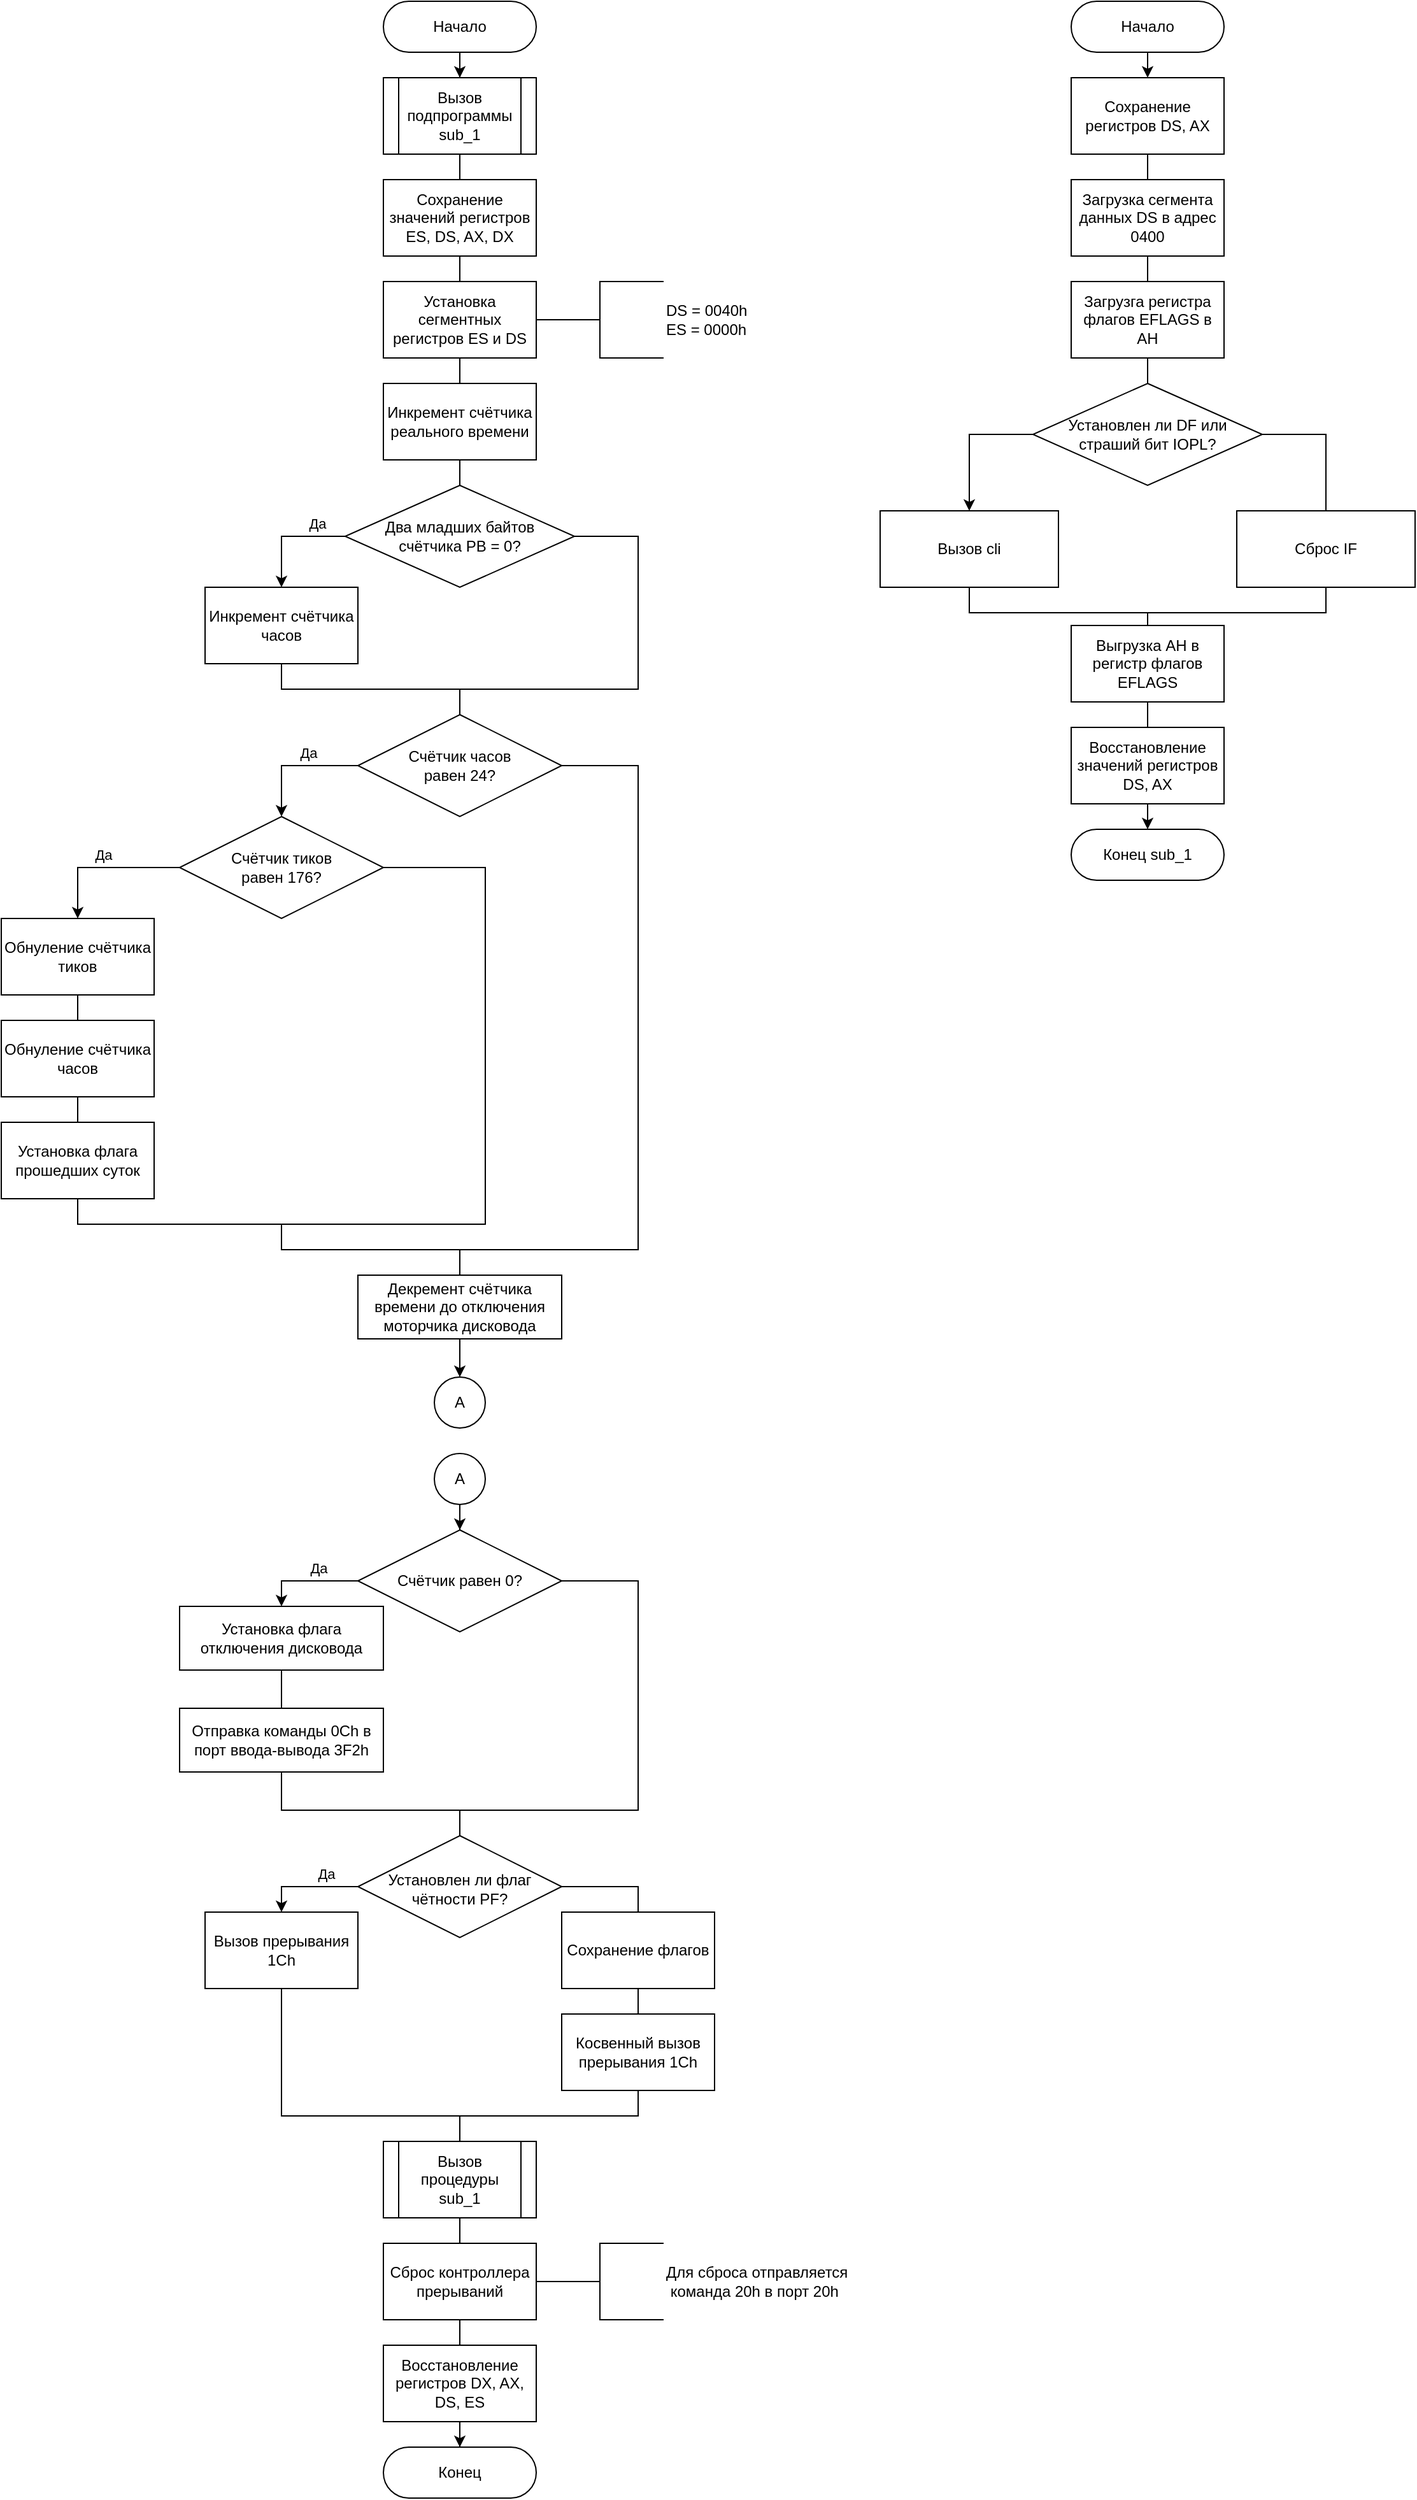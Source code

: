 <mxfile version="14.9.6" type="device"><diagram id="lMhUcMGlpqa27tlgDJSO" name="Страница 1"><mxGraphModel dx="1205" dy="696" grid="1" gridSize="10" guides="1" tooltips="1" connect="1" arrows="1" fold="1" page="1" pageScale="1" pageWidth="2000" pageHeight="7500" math="0" shadow="0"><root><mxCell id="0"/><mxCell id="1" parent="0"/><mxCell id="zQWVeFDomcDxRoFjvH93-7" style="edgeStyle=orthogonalEdgeStyle;rounded=0;orthogonalLoop=1;jettySize=auto;html=1;entryX=0.5;entryY=0;entryDx=0;entryDy=0;" parent="1" source="zQWVeFDomcDxRoFjvH93-1" target="zQWVeFDomcDxRoFjvH93-6" edge="1"><mxGeometry relative="1" as="geometry"/></mxCell><mxCell id="zQWVeFDomcDxRoFjvH93-1" value="Начало&lt;br&gt;" style="rounded=1;whiteSpace=wrap;html=1;arcSize=50;" parent="1" vertex="1"><mxGeometry x="340" y="40" width="120" height="40" as="geometry"/></mxCell><mxCell id="zQWVeFDomcDxRoFjvH93-5" style="edgeStyle=orthogonalEdgeStyle;rounded=0;orthogonalLoop=1;jettySize=auto;html=1;entryX=0.5;entryY=0;entryDx=0;entryDy=0;endArrow=none;endFill=0;" parent="1" source="zQWVeFDomcDxRoFjvH93-2" target="zQWVeFDomcDxRoFjvH93-4" edge="1"><mxGeometry relative="1" as="geometry"/></mxCell><mxCell id="zQWVeFDomcDxRoFjvH93-2" value="Сохранение значений регистров ES, DS, AX, DX" style="rounded=0;whiteSpace=wrap;html=1;" parent="1" vertex="1"><mxGeometry x="340" y="180" width="120" height="60" as="geometry"/></mxCell><mxCell id="zQWVeFDomcDxRoFjvH93-10" style="edgeStyle=orthogonalEdgeStyle;rounded=0;orthogonalLoop=1;jettySize=auto;html=1;entryX=0.5;entryY=0;entryDx=0;entryDy=0;endArrow=none;endFill=0;" parent="1" source="zQWVeFDomcDxRoFjvH93-4" target="zQWVeFDomcDxRoFjvH93-9" edge="1"><mxGeometry relative="1" as="geometry"/></mxCell><mxCell id="zQWVeFDomcDxRoFjvH93-4" value="Установка сегментных регистров ES и DS" style="rounded=0;whiteSpace=wrap;html=1;" parent="1" vertex="1"><mxGeometry x="340" y="260" width="120" height="60" as="geometry"/></mxCell><mxCell id="zQWVeFDomcDxRoFjvH93-8" style="edgeStyle=orthogonalEdgeStyle;rounded=0;orthogonalLoop=1;jettySize=auto;html=1;entryX=0.5;entryY=0;entryDx=0;entryDy=0;endArrow=none;endFill=0;" parent="1" source="zQWVeFDomcDxRoFjvH93-6" target="zQWVeFDomcDxRoFjvH93-2" edge="1"><mxGeometry relative="1" as="geometry"/></mxCell><mxCell id="zQWVeFDomcDxRoFjvH93-6" value="Вызов подпрограммы sub_1" style="shape=process;whiteSpace=wrap;html=1;backgroundOutline=1;" parent="1" vertex="1"><mxGeometry x="340" y="100" width="120" height="60" as="geometry"/></mxCell><mxCell id="zQWVeFDomcDxRoFjvH93-12" style="edgeStyle=orthogonalEdgeStyle;rounded=0;orthogonalLoop=1;jettySize=auto;html=1;entryX=0.5;entryY=0;entryDx=0;entryDy=0;endArrow=none;endFill=0;" parent="1" source="zQWVeFDomcDxRoFjvH93-9" target="zQWVeFDomcDxRoFjvH93-11" edge="1"><mxGeometry relative="1" as="geometry"/></mxCell><mxCell id="zQWVeFDomcDxRoFjvH93-9" value="Инкремент счётчика реального времени" style="rounded=0;whiteSpace=wrap;html=1;" parent="1" vertex="1"><mxGeometry x="340" y="340" width="120" height="60" as="geometry"/></mxCell><mxCell id="zQWVeFDomcDxRoFjvH93-14" style="edgeStyle=orthogonalEdgeStyle;rounded=0;orthogonalLoop=1;jettySize=auto;html=1;entryX=0.5;entryY=0;entryDx=0;entryDy=0;" parent="1" source="zQWVeFDomcDxRoFjvH93-11" target="zQWVeFDomcDxRoFjvH93-13" edge="1"><mxGeometry relative="1" as="geometry"><Array as="points"><mxPoint x="260" y="460"/></Array></mxGeometry></mxCell><mxCell id="zQWVeFDomcDxRoFjvH93-18" value="Да" style="edgeLabel;html=1;align=center;verticalAlign=middle;resizable=0;points=[];" parent="zQWVeFDomcDxRoFjvH93-14" vertex="1" connectable="0"><mxGeometry x="-0.158" y="1" relative="1" as="geometry"><mxPoint x="16" y="-11" as="offset"/></mxGeometry></mxCell><mxCell id="zQWVeFDomcDxRoFjvH93-16" style="edgeStyle=orthogonalEdgeStyle;rounded=0;orthogonalLoop=1;jettySize=auto;html=1;entryX=0.5;entryY=0;entryDx=0;entryDy=0;endArrow=none;endFill=0;" parent="1" source="zQWVeFDomcDxRoFjvH93-11" target="zQWVeFDomcDxRoFjvH93-15" edge="1"><mxGeometry relative="1" as="geometry"><Array as="points"><mxPoint x="540" y="460"/><mxPoint x="540" y="580"/><mxPoint x="400" y="580"/></Array></mxGeometry></mxCell><mxCell id="zQWVeFDomcDxRoFjvH93-11" value="Два младших байтов счётчика PB = 0?" style="rhombus;whiteSpace=wrap;html=1;spacing=4;spacingLeft=4;spacingRight=4;" parent="1" vertex="1"><mxGeometry x="310" y="420" width="180" height="80" as="geometry"/></mxCell><mxCell id="zQWVeFDomcDxRoFjvH93-17" style="edgeStyle=orthogonalEdgeStyle;rounded=0;orthogonalLoop=1;jettySize=auto;html=1;entryX=0.5;entryY=0;entryDx=0;entryDy=0;endArrow=none;endFill=0;" parent="1" source="zQWVeFDomcDxRoFjvH93-13" target="zQWVeFDomcDxRoFjvH93-15" edge="1"><mxGeometry relative="1" as="geometry"><Array as="points"><mxPoint x="260" y="580"/><mxPoint x="400" y="580"/></Array></mxGeometry></mxCell><mxCell id="zQWVeFDomcDxRoFjvH93-13" value="Инкремент счётчика часов" style="rounded=0;whiteSpace=wrap;html=1;" parent="1" vertex="1"><mxGeometry x="200" y="500" width="120" height="60" as="geometry"/></mxCell><mxCell id="NAjjLQFcajy9WhxaA9st-4" style="edgeStyle=orthogonalEdgeStyle;rounded=0;orthogonalLoop=1;jettySize=auto;html=1;entryX=0.5;entryY=0;entryDx=0;entryDy=0;" parent="1" source="zQWVeFDomcDxRoFjvH93-15" target="NAjjLQFcajy9WhxaA9st-2" edge="1"><mxGeometry relative="1" as="geometry"><Array as="points"><mxPoint x="260" y="640"/></Array></mxGeometry></mxCell><mxCell id="NAjjLQFcajy9WhxaA9st-5" value="Да" style="edgeLabel;html=1;align=center;verticalAlign=middle;resizable=0;points=[];" parent="NAjjLQFcajy9WhxaA9st-4" vertex="1" connectable="0"><mxGeometry x="-0.255" y="-2" relative="1" as="geometry"><mxPoint x="-2" y="-8" as="offset"/></mxGeometry></mxCell><mxCell id="NAjjLQFcajy9WhxaA9st-16" style="edgeStyle=orthogonalEdgeStyle;rounded=0;orthogonalLoop=1;jettySize=auto;html=1;entryX=0.5;entryY=0;entryDx=0;entryDy=0;endArrow=none;endFill=0;" parent="1" source="zQWVeFDomcDxRoFjvH93-15" target="NAjjLQFcajy9WhxaA9st-13" edge="1"><mxGeometry relative="1" as="geometry"><Array as="points"><mxPoint x="540" y="640"/><mxPoint x="540" y="1020"/><mxPoint x="400" y="1020"/></Array></mxGeometry></mxCell><mxCell id="zQWVeFDomcDxRoFjvH93-15" value="Счётчик часов&lt;br&gt;равен 24?" style="rhombus;whiteSpace=wrap;html=1;spacing=4;spacingLeft=4;spacingRight=4;" parent="1" vertex="1"><mxGeometry x="320" y="600" width="160" height="80" as="geometry"/></mxCell><mxCell id="NAjjLQFcajy9WhxaA9st-7" style="edgeStyle=orthogonalEdgeStyle;rounded=0;orthogonalLoop=1;jettySize=auto;html=1;entryX=0.5;entryY=0;entryDx=0;entryDy=0;" parent="1" source="NAjjLQFcajy9WhxaA9st-2" target="NAjjLQFcajy9WhxaA9st-6" edge="1"><mxGeometry relative="1" as="geometry"/></mxCell><mxCell id="NAjjLQFcajy9WhxaA9st-9" value="Да" style="edgeLabel;html=1;align=center;verticalAlign=middle;resizable=0;points=[];" parent="NAjjLQFcajy9WhxaA9st-7" vertex="1" connectable="0"><mxGeometry x="-0.522" y="-1" relative="1" as="geometry"><mxPoint x="-32" y="-9" as="offset"/></mxGeometry></mxCell><mxCell id="NAjjLQFcajy9WhxaA9st-15" style="edgeStyle=orthogonalEdgeStyle;rounded=0;orthogonalLoop=1;jettySize=auto;html=1;exitX=1;exitY=0.5;exitDx=0;exitDy=0;entryX=0.5;entryY=0;entryDx=0;entryDy=0;endArrow=none;endFill=0;" parent="1" source="NAjjLQFcajy9WhxaA9st-2" target="NAjjLQFcajy9WhxaA9st-13" edge="1"><mxGeometry relative="1" as="geometry"><Array as="points"><mxPoint x="420" y="720"/><mxPoint x="420" y="1000"/><mxPoint x="260" y="1000"/><mxPoint x="260" y="1020"/><mxPoint x="400" y="1020"/></Array></mxGeometry></mxCell><mxCell id="NAjjLQFcajy9WhxaA9st-2" value="Счётчик тиков&lt;br&gt;равен 176?" style="rhombus;whiteSpace=wrap;html=1;spacing=4;spacingLeft=4;spacingRight=4;" parent="1" vertex="1"><mxGeometry x="180" y="680" width="160" height="80" as="geometry"/></mxCell><mxCell id="NAjjLQFcajy9WhxaA9st-10" style="edgeStyle=orthogonalEdgeStyle;rounded=0;orthogonalLoop=1;jettySize=auto;html=1;exitX=0.5;exitY=1;exitDx=0;exitDy=0;entryX=0.5;entryY=0;entryDx=0;entryDy=0;endArrow=none;endFill=0;" parent="1" source="NAjjLQFcajy9WhxaA9st-6" target="NAjjLQFcajy9WhxaA9st-8" edge="1"><mxGeometry relative="1" as="geometry"/></mxCell><mxCell id="NAjjLQFcajy9WhxaA9st-6" value="Обнуление счётчика тиков" style="rounded=0;whiteSpace=wrap;html=1;" parent="1" vertex="1"><mxGeometry x="40" y="760" width="120" height="60" as="geometry"/></mxCell><mxCell id="NAjjLQFcajy9WhxaA9st-12" style="edgeStyle=orthogonalEdgeStyle;rounded=0;orthogonalLoop=1;jettySize=auto;html=1;entryX=0.5;entryY=0;entryDx=0;entryDy=0;endArrow=none;endFill=0;" parent="1" source="NAjjLQFcajy9WhxaA9st-8" target="NAjjLQFcajy9WhxaA9st-11" edge="1"><mxGeometry relative="1" as="geometry"/></mxCell><mxCell id="NAjjLQFcajy9WhxaA9st-8" value="Обнуление счётчика часов" style="rounded=0;whiteSpace=wrap;html=1;" parent="1" vertex="1"><mxGeometry x="40" y="840" width="120" height="60" as="geometry"/></mxCell><mxCell id="NAjjLQFcajy9WhxaA9st-14" style="edgeStyle=orthogonalEdgeStyle;rounded=0;orthogonalLoop=1;jettySize=auto;html=1;entryX=0.5;entryY=0;entryDx=0;entryDy=0;endArrow=none;endFill=0;" parent="1" source="NAjjLQFcajy9WhxaA9st-11" target="NAjjLQFcajy9WhxaA9st-13" edge="1"><mxGeometry relative="1" as="geometry"><Array as="points"><mxPoint x="100" y="1000"/><mxPoint x="260" y="1000"/><mxPoint x="260" y="1020"/><mxPoint x="400" y="1020"/></Array></mxGeometry></mxCell><mxCell id="NAjjLQFcajy9WhxaA9st-11" value="Установка флага прошедших суток" style="rounded=0;whiteSpace=wrap;html=1;" parent="1" vertex="1"><mxGeometry x="40" y="920" width="120" height="60" as="geometry"/></mxCell><mxCell id="NAjjLQFcajy9WhxaA9st-48" style="edgeStyle=orthogonalEdgeStyle;rounded=0;orthogonalLoop=1;jettySize=auto;html=1;entryX=0.5;entryY=0;entryDx=0;entryDy=0;startArrow=none;startFill=0;endArrow=classic;endFill=1;" parent="1" source="NAjjLQFcajy9WhxaA9st-13" target="NAjjLQFcajy9WhxaA9st-47" edge="1"><mxGeometry relative="1" as="geometry"/></mxCell><mxCell id="NAjjLQFcajy9WhxaA9st-13" value="Декремент счётчика времени до отключения моторчика дисковода" style="rounded=0;whiteSpace=wrap;html=1;" parent="1" vertex="1"><mxGeometry x="320" y="1040" width="160" height="50" as="geometry"/></mxCell><mxCell id="NAjjLQFcajy9WhxaA9st-21" style="edgeStyle=orthogonalEdgeStyle;rounded=0;orthogonalLoop=1;jettySize=auto;html=1;entryX=0.5;entryY=0;entryDx=0;entryDy=0;" parent="1" source="NAjjLQFcajy9WhxaA9st-18" target="NAjjLQFcajy9WhxaA9st-20" edge="1"><mxGeometry relative="1" as="geometry"><Array as="points"><mxPoint x="260" y="1280"/></Array></mxGeometry></mxCell><mxCell id="NAjjLQFcajy9WhxaA9st-22" value="Да" style="edgeLabel;html=1;align=center;verticalAlign=middle;resizable=0;points=[];" parent="NAjjLQFcajy9WhxaA9st-21" vertex="1" connectable="0"><mxGeometry x="-0.168" y="1" relative="1" as="geometry"><mxPoint x="2" y="-11" as="offset"/></mxGeometry></mxCell><mxCell id="NAjjLQFcajy9WhxaA9st-26" style="edgeStyle=orthogonalEdgeStyle;rounded=0;orthogonalLoop=1;jettySize=auto;html=1;exitX=1;exitY=0.5;exitDx=0;exitDy=0;entryX=0.5;entryY=0;entryDx=0;entryDy=0;endArrow=none;endFill=0;" parent="1" source="NAjjLQFcajy9WhxaA9st-18" target="NAjjLQFcajy9WhxaA9st-23" edge="1"><mxGeometry relative="1" as="geometry"><Array as="points"><mxPoint x="540" y="1280"/><mxPoint x="540" y="1460"/><mxPoint x="400" y="1460"/></Array></mxGeometry></mxCell><mxCell id="NAjjLQFcajy9WhxaA9st-18" value="Счётчик равен 0?" style="rhombus;whiteSpace=wrap;html=1;spacing=4;spacingLeft=4;spacingRight=4;" parent="1" vertex="1"><mxGeometry x="320" y="1240" width="160" height="80" as="geometry"/></mxCell><mxCell id="NAjjLQFcajy9WhxaA9st-25" style="edgeStyle=orthogonalEdgeStyle;rounded=0;orthogonalLoop=1;jettySize=auto;html=1;endArrow=none;endFill=0;exitX=0.5;exitY=1;exitDx=0;exitDy=0;" parent="1" source="imDWCU0KJD-NOtxMrGvN-6" target="NAjjLQFcajy9WhxaA9st-23" edge="1"><mxGeometry relative="1" as="geometry"><Array as="points"><mxPoint x="260" y="1460"/><mxPoint x="400" y="1460"/></Array><mxPoint x="260" y="1440" as="sourcePoint"/></mxGeometry></mxCell><mxCell id="imDWCU0KJD-NOtxMrGvN-7" style="edgeStyle=orthogonalEdgeStyle;rounded=0;orthogonalLoop=1;jettySize=auto;html=1;entryX=0.5;entryY=0;entryDx=0;entryDy=0;endArrow=none;endFill=0;" edge="1" parent="1" source="NAjjLQFcajy9WhxaA9st-20" target="imDWCU0KJD-NOtxMrGvN-6"><mxGeometry relative="1" as="geometry"/></mxCell><mxCell id="NAjjLQFcajy9WhxaA9st-20" value="Установка флага отключения дисковода" style="rounded=0;whiteSpace=wrap;html=1;" parent="1" vertex="1"><mxGeometry x="180" y="1300" width="160" height="50" as="geometry"/></mxCell><mxCell id="NAjjLQFcajy9WhxaA9st-30" style="edgeStyle=orthogonalEdgeStyle;rounded=0;orthogonalLoop=1;jettySize=auto;html=1;entryX=0.5;entryY=0;entryDx=0;entryDy=0;" parent="1" source="NAjjLQFcajy9WhxaA9st-23" target="NAjjLQFcajy9WhxaA9st-33" edge="1"><mxGeometry relative="1" as="geometry"><mxPoint x="260" y="1580" as="targetPoint"/><Array as="points"><mxPoint x="260" y="1520"/></Array></mxGeometry></mxCell><mxCell id="NAjjLQFcajy9WhxaA9st-32" value="Да" style="edgeLabel;html=1;align=center;verticalAlign=middle;resizable=0;points=[];" parent="NAjjLQFcajy9WhxaA9st-30" vertex="1" connectable="0"><mxGeometry x="-0.25" y="-4" relative="1" as="geometry"><mxPoint x="5" y="-6" as="offset"/></mxGeometry></mxCell><mxCell id="NAjjLQFcajy9WhxaA9st-31" style="edgeStyle=orthogonalEdgeStyle;rounded=0;orthogonalLoop=1;jettySize=auto;html=1;entryX=0.5;entryY=0;entryDx=0;entryDy=0;endArrow=none;endFill=0;" parent="1" source="NAjjLQFcajy9WhxaA9st-23" target="NAjjLQFcajy9WhxaA9st-29" edge="1"><mxGeometry relative="1" as="geometry"><Array as="points"><mxPoint x="540" y="1520"/></Array></mxGeometry></mxCell><mxCell id="NAjjLQFcajy9WhxaA9st-23" value="Установлен ли флаг чётности PF?" style="rhombus;whiteSpace=wrap;html=1;spacing=4;spacingLeft=4;spacingRight=4;spacingTop=4;" parent="1" vertex="1"><mxGeometry x="320" y="1480" width="160" height="80" as="geometry"/></mxCell><mxCell id="NAjjLQFcajy9WhxaA9st-36" style="edgeStyle=orthogonalEdgeStyle;rounded=0;orthogonalLoop=1;jettySize=auto;html=1;entryX=0.5;entryY=0;entryDx=0;entryDy=0;endArrow=none;endFill=0;" parent="1" target="NAjjLQFcajy9WhxaA9st-34" edge="1"><mxGeometry relative="1" as="geometry"><Array as="points"><mxPoint x="540" y="1700"/><mxPoint x="400" y="1700"/></Array><mxPoint x="540" y="1680" as="sourcePoint"/></mxGeometry></mxCell><mxCell id="imDWCU0KJD-NOtxMrGvN-9" style="edgeStyle=orthogonalEdgeStyle;rounded=0;orthogonalLoop=1;jettySize=auto;html=1;entryX=0.5;entryY=0;entryDx=0;entryDy=0;endArrow=none;endFill=0;" edge="1" parent="1" source="NAjjLQFcajy9WhxaA9st-29" target="imDWCU0KJD-NOtxMrGvN-8"><mxGeometry relative="1" as="geometry"/></mxCell><mxCell id="NAjjLQFcajy9WhxaA9st-29" value="Сохранение флагов" style="rounded=0;whiteSpace=wrap;html=1;" parent="1" vertex="1"><mxGeometry x="480" y="1540" width="120" height="60" as="geometry"/></mxCell><mxCell id="NAjjLQFcajy9WhxaA9st-35" style="edgeStyle=orthogonalEdgeStyle;rounded=0;orthogonalLoop=1;jettySize=auto;html=1;entryX=0.5;entryY=0;entryDx=0;entryDy=0;endArrow=none;endFill=0;" parent="1" source="NAjjLQFcajy9WhxaA9st-33" target="NAjjLQFcajy9WhxaA9st-34" edge="1"><mxGeometry relative="1" as="geometry"><Array as="points"><mxPoint x="260" y="1700"/><mxPoint x="400" y="1700"/></Array></mxGeometry></mxCell><mxCell id="NAjjLQFcajy9WhxaA9st-33" value="Вызов прерывания 1Ch" style="rounded=0;whiteSpace=wrap;html=1;" parent="1" vertex="1"><mxGeometry x="200" y="1540" width="120" height="60" as="geometry"/></mxCell><mxCell id="NAjjLQFcajy9WhxaA9st-39" style="edgeStyle=orthogonalEdgeStyle;rounded=0;orthogonalLoop=1;jettySize=auto;html=1;entryX=0.5;entryY=0;entryDx=0;entryDy=0;endArrow=none;endFill=0;" parent="1" source="NAjjLQFcajy9WhxaA9st-34" target="NAjjLQFcajy9WhxaA9st-37" edge="1"><mxGeometry relative="1" as="geometry"/></mxCell><mxCell id="NAjjLQFcajy9WhxaA9st-34" value="Вызов процедуры sub_1" style="shape=process;whiteSpace=wrap;html=1;backgroundOutline=1;" parent="1" vertex="1"><mxGeometry x="340" y="1720" width="120" height="60" as="geometry"/></mxCell><mxCell id="NAjjLQFcajy9WhxaA9st-40" style="edgeStyle=orthogonalEdgeStyle;rounded=0;orthogonalLoop=1;jettySize=auto;html=1;entryX=0.5;entryY=0;entryDx=0;entryDy=0;endArrow=none;endFill=0;" parent="1" source="NAjjLQFcajy9WhxaA9st-37" target="NAjjLQFcajy9WhxaA9st-38" edge="1"><mxGeometry relative="1" as="geometry"/></mxCell><mxCell id="NAjjLQFcajy9WhxaA9st-37" value="Сброс контроллера прерываний" style="rounded=0;whiteSpace=wrap;html=1;" parent="1" vertex="1"><mxGeometry x="340" y="1800" width="120" height="60" as="geometry"/></mxCell><mxCell id="NAjjLQFcajy9WhxaA9st-43" style="edgeStyle=orthogonalEdgeStyle;rounded=0;orthogonalLoop=1;jettySize=auto;html=1;entryX=0.5;entryY=0;entryDx=0;entryDy=0;startArrow=none;startFill=0;endArrow=classic;endFill=1;" parent="1" source="NAjjLQFcajy9WhxaA9st-38" target="NAjjLQFcajy9WhxaA9st-41" edge="1"><mxGeometry relative="1" as="geometry"/></mxCell><mxCell id="NAjjLQFcajy9WhxaA9st-38" value="Восстановление регистров DX, AX, DS, ES" style="rounded=0;whiteSpace=wrap;html=1;" parent="1" vertex="1"><mxGeometry x="340" y="1880" width="120" height="60" as="geometry"/></mxCell><mxCell id="NAjjLQFcajy9WhxaA9st-41" value="Конец" style="rounded=1;whiteSpace=wrap;html=1;arcSize=50;" parent="1" vertex="1"><mxGeometry x="340" y="1960" width="120" height="40" as="geometry"/></mxCell><mxCell id="NAjjLQFcajy9WhxaA9st-47" value="А" style="ellipse;whiteSpace=wrap;html=1;aspect=fixed;" parent="1" vertex="1"><mxGeometry x="380" y="1120" width="40" height="40" as="geometry"/></mxCell><mxCell id="NAjjLQFcajy9WhxaA9st-50" style="edgeStyle=orthogonalEdgeStyle;rounded=0;orthogonalLoop=1;jettySize=auto;html=1;entryX=0.5;entryY=0;entryDx=0;entryDy=0;startArrow=none;startFill=0;endArrow=classic;endFill=1;" parent="1" source="NAjjLQFcajy9WhxaA9st-49" target="NAjjLQFcajy9WhxaA9st-18" edge="1"><mxGeometry relative="1" as="geometry"/></mxCell><mxCell id="NAjjLQFcajy9WhxaA9st-49" value="А" style="ellipse;whiteSpace=wrap;html=1;aspect=fixed;" parent="1" vertex="1"><mxGeometry x="380" y="1180" width="40" height="40" as="geometry"/></mxCell><mxCell id="NAjjLQFcajy9WhxaA9st-54" style="edgeStyle=orthogonalEdgeStyle;rounded=0;orthogonalLoop=1;jettySize=auto;html=1;exitX=0.5;exitY=1;exitDx=0;exitDy=0;entryX=0.5;entryY=0;entryDx=0;entryDy=0;startArrow=none;startFill=0;endArrow=classic;endFill=1;" parent="1" source="NAjjLQFcajy9WhxaA9st-51" target="NAjjLQFcajy9WhxaA9st-53" edge="1"><mxGeometry relative="1" as="geometry"/></mxCell><mxCell id="NAjjLQFcajy9WhxaA9st-51" value="Начало&lt;br&gt;" style="rounded=1;whiteSpace=wrap;html=1;arcSize=50;" parent="1" vertex="1"><mxGeometry x="880" y="40" width="120" height="40" as="geometry"/></mxCell><mxCell id="imDWCU0KJD-NOtxMrGvN-11" style="edgeStyle=orthogonalEdgeStyle;rounded=0;orthogonalLoop=1;jettySize=auto;html=1;exitX=0.5;exitY=1;exitDx=0;exitDy=0;entryX=0.5;entryY=0;entryDx=0;entryDy=0;endArrow=none;endFill=0;" edge="1" parent="1" source="NAjjLQFcajy9WhxaA9st-53" target="imDWCU0KJD-NOtxMrGvN-10"><mxGeometry relative="1" as="geometry"/></mxCell><mxCell id="NAjjLQFcajy9WhxaA9st-53" value="Сохранение регистров DS, AX" style="rounded=0;whiteSpace=wrap;html=1;" parent="1" vertex="1"><mxGeometry x="880" y="100" width="120" height="60" as="geometry"/></mxCell><mxCell id="NAjjLQFcajy9WhxaA9st-59" style="edgeStyle=orthogonalEdgeStyle;rounded=0;orthogonalLoop=1;jettySize=auto;html=1;exitX=0.5;exitY=1;exitDx=0;exitDy=0;entryX=0.5;entryY=0;entryDx=0;entryDy=0;startArrow=none;startFill=0;endArrow=none;endFill=0;" parent="1" source="NAjjLQFcajy9WhxaA9st-55" target="NAjjLQFcajy9WhxaA9st-58" edge="1"><mxGeometry relative="1" as="geometry"/></mxCell><mxCell id="NAjjLQFcajy9WhxaA9st-55" value="Загрузга регистра флагов EFLAGS в AH" style="rounded=0;whiteSpace=wrap;html=1;" parent="1" vertex="1"><mxGeometry x="880" y="260" width="120" height="60" as="geometry"/></mxCell><mxCell id="NAjjLQFcajy9WhxaA9st-62" style="edgeStyle=orthogonalEdgeStyle;rounded=0;orthogonalLoop=1;jettySize=auto;html=1;entryX=0.5;entryY=0;entryDx=0;entryDy=0;startArrow=none;startFill=0;endArrow=classic;endFill=1;" parent="1" source="NAjjLQFcajy9WhxaA9st-58" target="NAjjLQFcajy9WhxaA9st-60" edge="1"><mxGeometry relative="1" as="geometry"><Array as="points"><mxPoint x="800" y="380"/></Array></mxGeometry></mxCell><mxCell id="NAjjLQFcajy9WhxaA9st-63" style="edgeStyle=orthogonalEdgeStyle;rounded=0;orthogonalLoop=1;jettySize=auto;html=1;entryX=0.5;entryY=0;entryDx=0;entryDy=0;startArrow=none;startFill=0;endArrow=none;endFill=0;" parent="1" source="NAjjLQFcajy9WhxaA9st-58" target="NAjjLQFcajy9WhxaA9st-61" edge="1"><mxGeometry relative="1" as="geometry"><Array as="points"><mxPoint x="1080" y="380"/></Array></mxGeometry></mxCell><mxCell id="NAjjLQFcajy9WhxaA9st-58" value="Установлен ли DF или страший бит IOPL?" style="rhombus;whiteSpace=wrap;html=1;spacing=4;spacingLeft=4;spacingRight=4;" parent="1" vertex="1"><mxGeometry x="850" y="340" width="180" height="80" as="geometry"/></mxCell><mxCell id="NAjjLQFcajy9WhxaA9st-65" style="edgeStyle=orthogonalEdgeStyle;rounded=0;orthogonalLoop=1;jettySize=auto;html=1;entryX=0.5;entryY=0;entryDx=0;entryDy=0;startArrow=none;startFill=0;endArrow=none;endFill=0;" parent="1" source="NAjjLQFcajy9WhxaA9st-60" target="NAjjLQFcajy9WhxaA9st-64" edge="1"><mxGeometry relative="1" as="geometry"><Array as="points"><mxPoint x="800" y="520"/><mxPoint x="940" y="520"/></Array></mxGeometry></mxCell><mxCell id="NAjjLQFcajy9WhxaA9st-60" value="Вызов cli" style="rounded=0;whiteSpace=wrap;html=1;" parent="1" vertex="1"><mxGeometry x="730" y="440" width="140" height="60" as="geometry"/></mxCell><mxCell id="NAjjLQFcajy9WhxaA9st-66" style="edgeStyle=orthogonalEdgeStyle;rounded=0;orthogonalLoop=1;jettySize=auto;html=1;entryX=0.5;entryY=0;entryDx=0;entryDy=0;startArrow=none;startFill=0;endArrow=none;endFill=0;" parent="1" source="NAjjLQFcajy9WhxaA9st-61" target="NAjjLQFcajy9WhxaA9st-64" edge="1"><mxGeometry relative="1" as="geometry"><Array as="points"><mxPoint x="1080" y="520"/><mxPoint x="940" y="520"/></Array></mxGeometry></mxCell><mxCell id="NAjjLQFcajy9WhxaA9st-61" value="Сброс IF" style="rounded=0;whiteSpace=wrap;html=1;" parent="1" vertex="1"><mxGeometry x="1010" y="440" width="140" height="60" as="geometry"/></mxCell><mxCell id="NAjjLQFcajy9WhxaA9st-68" style="edgeStyle=orthogonalEdgeStyle;rounded=0;orthogonalLoop=1;jettySize=auto;html=1;exitX=0.5;exitY=1;exitDx=0;exitDy=0;entryX=0.5;entryY=0;entryDx=0;entryDy=0;startArrow=none;startFill=0;endArrow=none;endFill=0;" parent="1" source="NAjjLQFcajy9WhxaA9st-64" target="NAjjLQFcajy9WhxaA9st-67" edge="1"><mxGeometry relative="1" as="geometry"/></mxCell><mxCell id="NAjjLQFcajy9WhxaA9st-64" value="Выгрузка AH в регистр флагов EFLAGS" style="rounded=0;whiteSpace=wrap;html=1;" parent="1" vertex="1"><mxGeometry x="880" y="530" width="120" height="60" as="geometry"/></mxCell><mxCell id="NAjjLQFcajy9WhxaA9st-70" style="edgeStyle=orthogonalEdgeStyle;rounded=0;orthogonalLoop=1;jettySize=auto;html=1;exitX=0.5;exitY=1;exitDx=0;exitDy=0;entryX=0.5;entryY=0;entryDx=0;entryDy=0;startArrow=none;startFill=0;endArrow=classic;endFill=1;" parent="1" source="NAjjLQFcajy9WhxaA9st-67" target="NAjjLQFcajy9WhxaA9st-69" edge="1"><mxGeometry relative="1" as="geometry"/></mxCell><mxCell id="NAjjLQFcajy9WhxaA9st-67" value="Восстановление значений регистров DS, AX" style="rounded=0;whiteSpace=wrap;html=1;" parent="1" vertex="1"><mxGeometry x="880" y="610" width="120" height="60" as="geometry"/></mxCell><mxCell id="NAjjLQFcajy9WhxaA9st-69" value="Конец sub_1" style="rounded=1;whiteSpace=wrap;html=1;arcSize=50;" parent="1" vertex="1"><mxGeometry x="880" y="690" width="120" height="40" as="geometry"/></mxCell><mxCell id="imDWCU0KJD-NOtxMrGvN-3" value="&lt;span style=&quot;text-align: center&quot;&gt;DS = 0040h&lt;br&gt;ES = 0000h&lt;br&gt;&lt;/span&gt;" style="strokeWidth=1;html=1;shape=mxgraph.flowchart.annotation_2;align=left;labelPosition=right;pointerEvents=1;" vertex="1" parent="1"><mxGeometry x="460" y="260" width="100" height="60" as="geometry"/></mxCell><mxCell id="imDWCU0KJD-NOtxMrGvN-6" value="Отправка команды 0Ch в порт ввода-вывода 3F2h" style="rounded=0;whiteSpace=wrap;html=1;" vertex="1" parent="1"><mxGeometry x="180" y="1380" width="160" height="50" as="geometry"/></mxCell><mxCell id="imDWCU0KJD-NOtxMrGvN-8" value="Косвенный вызов прерывания 1Ch" style="rounded=0;whiteSpace=wrap;html=1;" vertex="1" parent="1"><mxGeometry x="480" y="1620" width="120" height="60" as="geometry"/></mxCell><mxCell id="imDWCU0KJD-NOtxMrGvN-12" style="edgeStyle=orthogonalEdgeStyle;rounded=0;orthogonalLoop=1;jettySize=auto;html=1;exitX=0.5;exitY=1;exitDx=0;exitDy=0;entryX=0.5;entryY=0;entryDx=0;entryDy=0;endArrow=none;endFill=0;" edge="1" parent="1" source="imDWCU0KJD-NOtxMrGvN-10" target="NAjjLQFcajy9WhxaA9st-55"><mxGeometry relative="1" as="geometry"/></mxCell><mxCell id="imDWCU0KJD-NOtxMrGvN-10" value="Загрузка сегмента данных DS в адрес 0400" style="rounded=0;whiteSpace=wrap;html=1;" vertex="1" parent="1"><mxGeometry x="880" y="180" width="120" height="60" as="geometry"/></mxCell><mxCell id="imDWCU0KJD-NOtxMrGvN-13" value="Для сброса отправляется&lt;br&gt;&amp;nbsp;команда 20h в порт 20h" style="strokeWidth=1;html=1;shape=mxgraph.flowchart.annotation_2;align=left;labelPosition=right;pointerEvents=1;" vertex="1" parent="1"><mxGeometry x="460" y="1800" width="100" height="60" as="geometry"/></mxCell></root></mxGraphModel></diagram></mxfile>